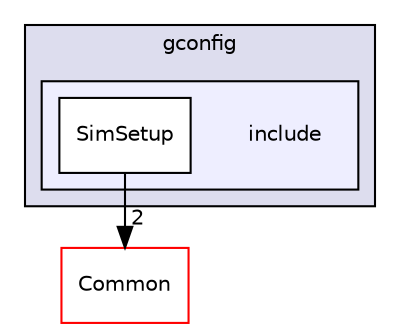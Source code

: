 digraph "/home/travis/build/AliceO2Group/AliceO2/Detectors/gconfig/include" {
  bgcolor=transparent;
  compound=true
  node [ fontsize="10", fontname="Helvetica"];
  edge [ labelfontsize="10", labelfontname="Helvetica"];
  subgraph clusterdir_fda58d415f46ed5554e220ec8997f6b0 {
    graph [ bgcolor="#ddddee", pencolor="black", label="gconfig" fontname="Helvetica", fontsize="10", URL="dir_fda58d415f46ed5554e220ec8997f6b0.html"]
  subgraph clusterdir_b37385ac8c40ffd9e301f70e181b5ea7 {
    graph [ bgcolor="#eeeeff", pencolor="black", label="" URL="dir_b37385ac8c40ffd9e301f70e181b5ea7.html"];
    dir_b37385ac8c40ffd9e301f70e181b5ea7 [shape=plaintext label="include"];
    dir_e8137674e62741744f3a0f3deea9df76 [shape=box label="SimSetup" color="black" fillcolor="white" style="filled" URL="dir_e8137674e62741744f3a0f3deea9df76.html"];
  }
  }
  dir_4ab6b4cc6a7edbff49100e9123df213f [shape=box label="Common" color="red" URL="dir_4ab6b4cc6a7edbff49100e9123df213f.html"];
  dir_e8137674e62741744f3a0f3deea9df76->dir_4ab6b4cc6a7edbff49100e9123df213f [headlabel="2", labeldistance=1.5 headhref="dir_000504_000036.html"];
}
